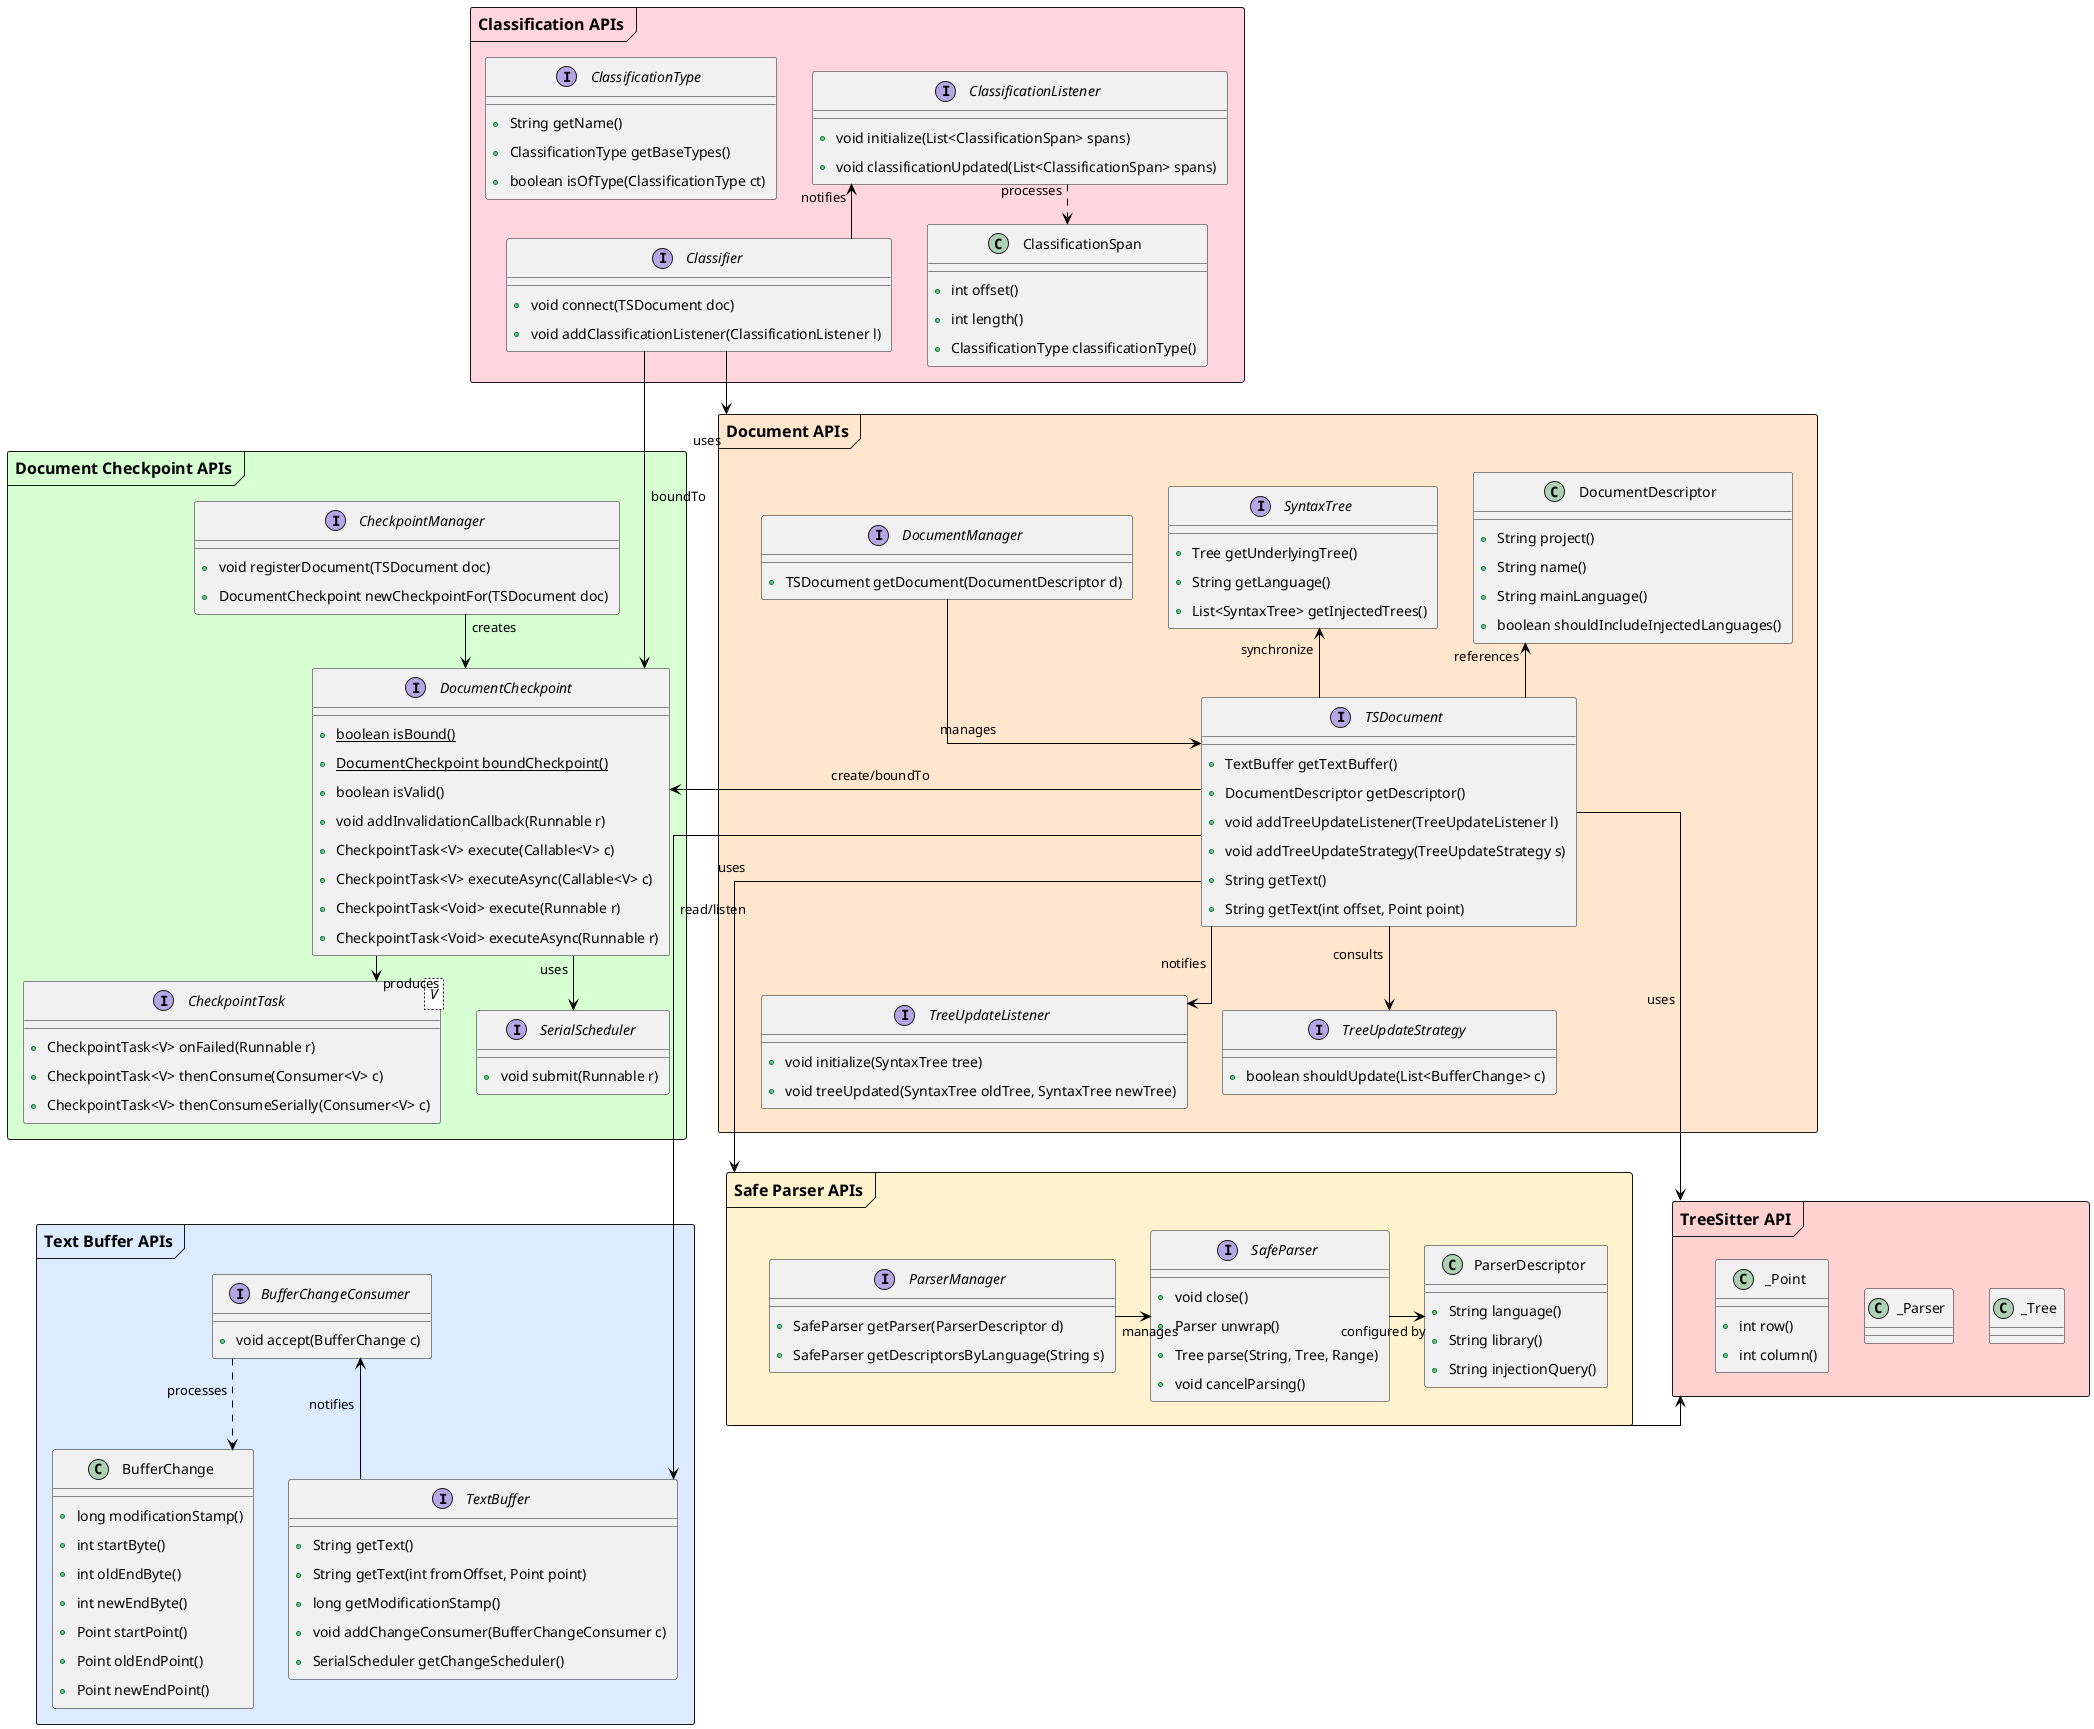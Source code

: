 @startuml
skinparam packageStyle rectangle
skinparam linetype ortho
skinparam padding 5
skinparam backgroundColor white
skinparam ArrowColor black
'skinparam nodesep 20
skinparam ranksep 25
skinparam defaultFontSize 14
skinparam arrowFontSize 13
skinparam arrowFontColor black
skinparam classAttributeIconSize 8
'skinparam packageFontSize 14
skinparam frameFontSize 16
skinparam packageFontStyle bold
skinparam shadowing false
' Force portrait orientation
top to bottom direction

frame "Classification APIs" as ClassificationLayer #FFD6E0 {
  interface Classifier {
      +void connect(TSDocument doc)
      +void addClassificationListener(ClassificationListener l)
  }

  interface ClassificationListener {
    +void initialize(List<ClassificationSpan> spans)
    +void classificationUpdated(List<ClassificationSpan> spans)
  }

  class ClassificationSpan {
    +int offset()
    +int length()
    +ClassificationType classificationType()
  }

  interface ClassificationType {
    +String getName()
    +ClassificationType getBaseTypes()
    +boolean isOfType(ClassificationType ct)
  }
}

frame "Document APIs" as DocumentLayer #FFE6CC {
  interface TSDocument {
    +TextBuffer getTextBuffer()
    +DocumentDescriptor getDescriptor()
    +void addTreeUpdateListener(TreeUpdateListener l)
    +void addTreeUpdateStrategy(TreeUpdateStrategy s)
    +String getText()
    +String getText(int offset, Point point)
  }

  interface SyntaxTree {
    +Tree getUnderlyingTree()
    +String getLanguage()
    +List<SyntaxTree> getInjectedTrees()
  }

  interface TreeUpdateListener {
    +void initialize(SyntaxTree tree)
    +void treeUpdated(SyntaxTree oldTree, SyntaxTree newTree)
  }

  interface TreeUpdateStrategy {
    +boolean shouldUpdate(List<BufferChange> c)
  }

  interface DocumentManager {
    +TSDocument getDocument(DocumentDescriptor d)
  }

  class DocumentDescriptor {
    +String project()
    +String name()
    +String mainLanguage()
    +boolean shouldIncludeInjectedLanguages()
  }
}

frame "Document Checkpoint APIs" as CheckpointLayer #D6FFD2 {
  interface DocumentCheckpoint {
    +{static}boolean isBound()
    +{static}DocumentCheckpoint boundCheckpoint()
    +boolean isValid()
    +void addInvalidationCallback(Runnable r)
    +CheckpointTask<V> execute(Callable<V> c)
    +CheckpointTask<V> executeAsync(Callable<V> c)
    +CheckpointTask<Void> execute(Runnable r)
    +CheckpointTask<Void> executeAsync(Runnable r)
  }

  interface CheckpointTask<V> {
    +CheckpointTask<V> onFailed(Runnable r)
    +CheckpointTask<V> thenConsume(Consumer<V> c)
    +CheckpointTask<V> thenConsumeSerially(Consumer<V> c)
  }

  interface SerialScheduler {
    +void submit(Runnable r)
  }

  interface CheckpointManager {
    +void registerDocument(TSDocument doc)
    +DocumentCheckpoint newCheckpointFor(TSDocument doc)
  }
}

frame "Text Buffer APIs" as TextBufferLayer #DCEBFF {
  interface TextBuffer {
    +String getText()
    +String getText(int fromOffset, Point point)
    +long getModificationStamp()
    +void addChangeConsumer(BufferChangeConsumer c)
    +SerialScheduler getChangeScheduler()
  }

  interface BufferChangeConsumer {
    +void accept(BufferChange c)
  }

  class BufferChange {
    +long modificationStamp()
    +int startByte()
    +int oldEndByte()
    +int newEndByte()
    +Point startPoint()
    +Point oldEndPoint()
    +Point newEndPoint()
  }
}

frame "Safe Parser APIs" as ParserLayer #FFF2CC {
  interface ParserManager {
    +SafeParser getParser(ParserDescriptor d)
    +SafeParser getDescriptorsByLanguage(String s)
  }

  interface SafeParser {
    +void close()
    +Parser unwrap()
    +Tree parse(String, Tree, Range)
    +void cancelParsing()
  }

  class ParserDescriptor {
    +String language()
    +String library()
    +String injectionQuery()
  }
}

frame "TreeSitter API" as TreeSitterLayer #FFD2D2 {
  class "_Point" as Point {
    +int row()
    +int column()
  }
  class "_Parser" as Parser
  class "_Tree" as Tree

}

Classifier -down-> DocumentLayer : uses
Classifier -right-> DocumentCheckpoint: boundTo
TSDocument -right-> DocumentCheckpoint: create/boundTo
TSDocument -down---> TextBuffer: read/listen
TSDocument -down--> ParserLayer: uses
TSDocument -down--> TreeSitterLayer : uses
ParserLayer -right-> TreeSitterLayer


' Classification Layer connections
Classifier -up-> ClassificationListener : notifies
ClassificationListener ..> ClassificationSpan : processes

' Document Layer connections
DocumentManager --> TSDocument : manages
TSDocument -up-> DocumentDescriptor : references
TSDocument --> TreeUpdateListener : notifies
TSDocument --> TreeUpdateStrategy : consults
SyntaxTree <-- TSDocument : synchronize

' Text Buffer Layer connections
TextBuffer -up-> BufferChangeConsumer : notifies
BufferChangeConsumer ..> BufferChange : processes

' Checkpoint Layer connections
CheckpointManager --> DocumentCheckpoint : creates
DocumentCheckpoint --> CheckpointTask : produces
DocumentCheckpoint --> SerialScheduler : uses

' Parser Layer connections
ParserManager -right-> SafeParser : manages
SafeParser -right-> ParserDescriptor : configured by


' TreeSitter API connections
Parser -[hidden]right-> Tree
@enduml
